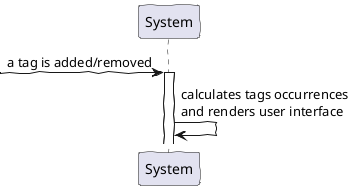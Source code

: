 @startuml associate_tags_with_contacts_ssd.png

'http://plantuml.com/skinparam.html'
skinparam handwritten true
skinparam defaultFontName FG Virgil
skinparam shadowing false

participant "System" as S

-> S : a tag is added/removed
activate S
S -> S : calculates tags occurrences\nand renders user interface

@enduml